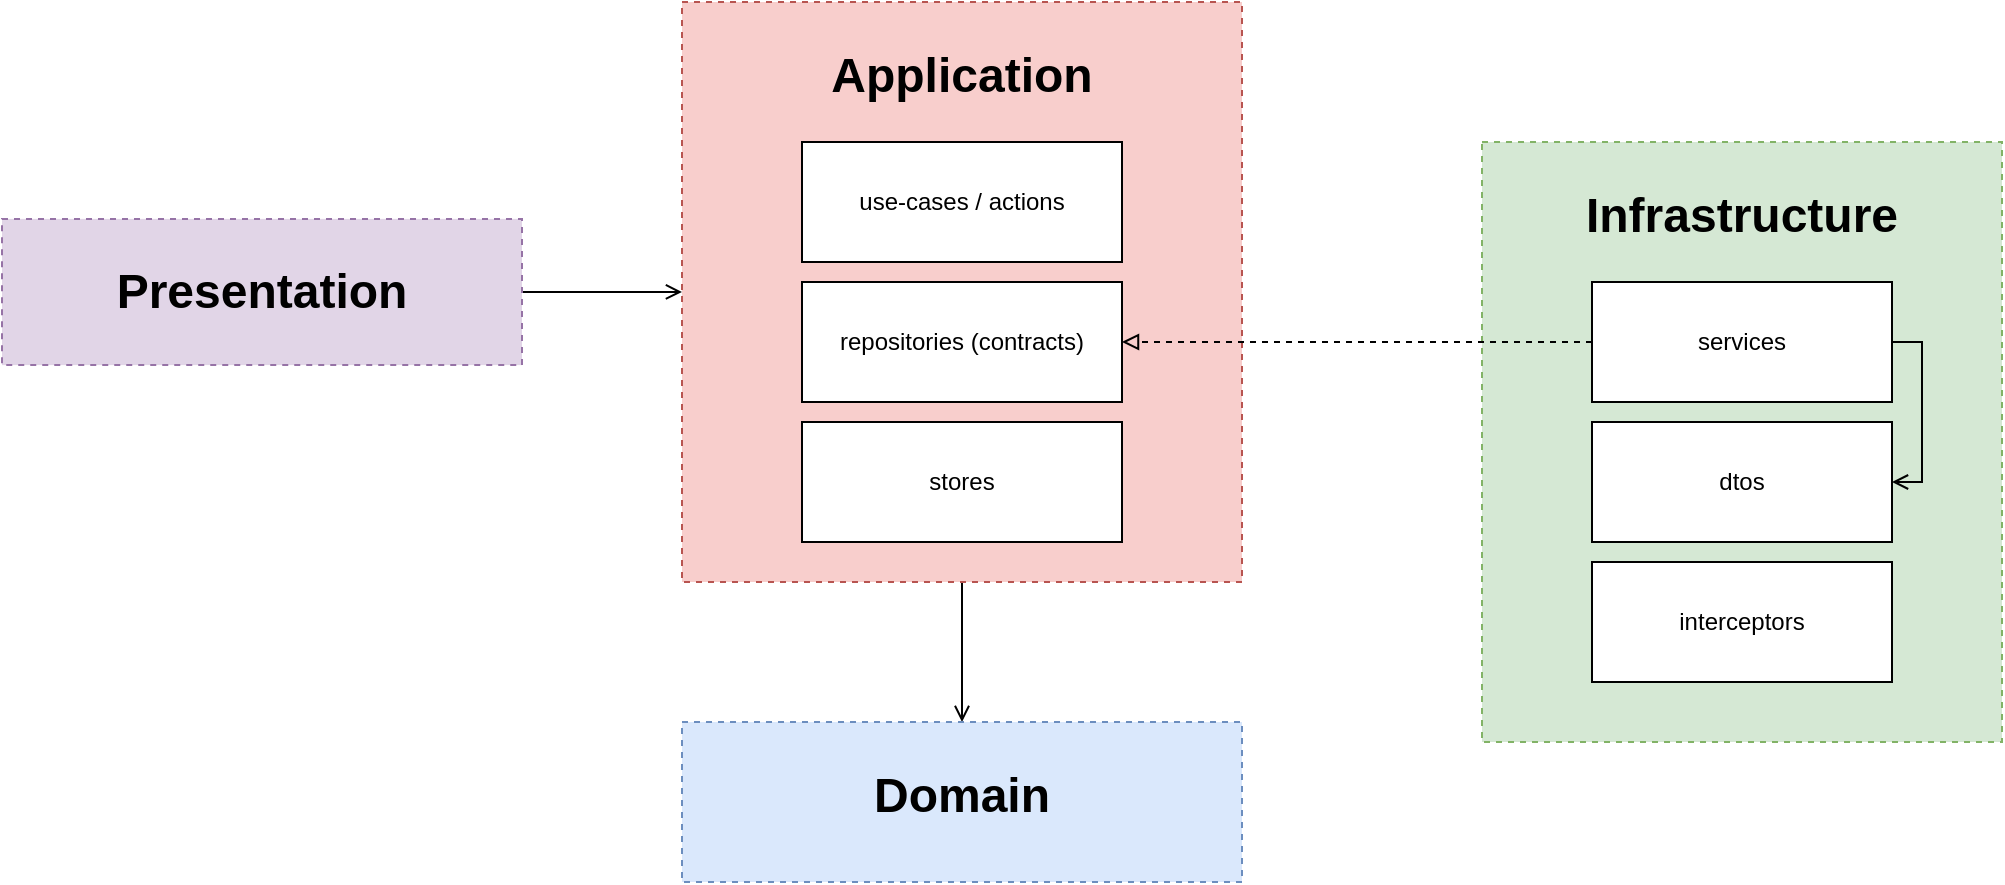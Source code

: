 <mxfile version="24.7.12">
  <diagram name="Страница — 1" id="ZSIhrVeTuiQ9-cP_6eAV">
    <mxGraphModel dx="2034" dy="805" grid="1" gridSize="10" guides="1" tooltips="1" connect="1" arrows="1" fold="1" page="1" pageScale="1" pageWidth="827" pageHeight="1169" math="0" shadow="0">
      <root>
        <mxCell id="0" />
        <mxCell id="1" parent="0" />
        <mxCell id="drdbW_eTKtq7JhNTjUMD-27" style="edgeStyle=orthogonalEdgeStyle;rounded=0;orthogonalLoop=1;jettySize=auto;html=1;entryX=0;entryY=0.5;entryDx=0;entryDy=0;endArrow=open;endFill=0;" parent="1" source="drdbW_eTKtq7JhNTjUMD-21" target="drdbW_eTKtq7JhNTjUMD-24" edge="1">
          <mxGeometry relative="1" as="geometry" />
        </mxCell>
        <mxCell id="drdbW_eTKtq7JhNTjUMD-26" value="" style="edgeStyle=orthogonalEdgeStyle;rounded=0;orthogonalLoop=1;jettySize=auto;html=1;endArrow=open;endFill=0;" parent="1" source="drdbW_eTKtq7JhNTjUMD-24" target="drdbW_eTKtq7JhNTjUMD-25" edge="1">
          <mxGeometry relative="1" as="geometry" />
        </mxCell>
        <mxCell id="drdbW_eTKtq7JhNTjUMD-25" value="&lt;h1&gt;Domain&lt;/h1&gt;" style="whiteSpace=wrap;html=1;verticalAlign=top;dashed=1;movable=1;resizable=1;rotatable=1;deletable=1;editable=1;locked=0;connectable=1;fillColor=#dae8fc;strokeColor=#6c8ebf;" parent="1" vertex="1">
          <mxGeometry x="280" y="830" width="280" height="80" as="geometry" />
        </mxCell>
        <mxCell id="drdbW_eTKtq7JhNTjUMD-71" value="" style="group" parent="1" vertex="1" connectable="0">
          <mxGeometry x="280" y="470" width="280" height="290" as="geometry" />
        </mxCell>
        <mxCell id="drdbW_eTKtq7JhNTjUMD-24" value="&lt;h1&gt;Application&lt;/h1&gt;" style="whiteSpace=wrap;html=1;verticalAlign=top;dashed=1;fillColor=#f8cecc;strokeColor=#b85450;" parent="drdbW_eTKtq7JhNTjUMD-71" vertex="1">
          <mxGeometry width="280" height="290" as="geometry" />
        </mxCell>
        <mxCell id="drdbW_eTKtq7JhNTjUMD-41" value="use-cases / actions" style="rounded=0;whiteSpace=wrap;html=1;" parent="drdbW_eTKtq7JhNTjUMD-71" vertex="1">
          <mxGeometry x="60" y="70" width="160" height="60" as="geometry" />
        </mxCell>
        <mxCell id="drdbW_eTKtq7JhNTjUMD-45" value="repositories (contracts)" style="rounded=0;whiteSpace=wrap;html=1;" parent="drdbW_eTKtq7JhNTjUMD-71" vertex="1">
          <mxGeometry x="60" y="140" width="160" height="60" as="geometry" />
        </mxCell>
        <mxCell id="drdbW_eTKtq7JhNTjUMD-66" value="stores" style="rounded=0;whiteSpace=wrap;html=1;" parent="drdbW_eTKtq7JhNTjUMD-71" vertex="1">
          <mxGeometry x="60" y="210" width="160" height="60" as="geometry" />
        </mxCell>
        <mxCell id="drdbW_eTKtq7JhNTjUMD-73" value="" style="group" parent="1" vertex="1" connectable="0">
          <mxGeometry x="-60" y="578.44" width="260" height="73.12" as="geometry" />
        </mxCell>
        <mxCell id="drdbW_eTKtq7JhNTjUMD-21" value="&lt;h1&gt;Presentation&lt;/h1&gt;" style="whiteSpace=wrap;html=1;verticalAlign=top;dashed=1;fillColor=#e1d5e7;strokeColor=#9673a6;" parent="drdbW_eTKtq7JhNTjUMD-73" vertex="1">
          <mxGeometry width="260" height="73.12" as="geometry" />
        </mxCell>
        <mxCell id="s9MpZ3zN8tGaRWLF2dMQ-2" value="" style="group;movable=1;resizable=1;rotatable=1;deletable=1;editable=1;locked=0;connectable=1;" parent="1" vertex="1" connectable="0">
          <mxGeometry x="680" y="540" width="260" height="300" as="geometry" />
        </mxCell>
        <mxCell id="drdbW_eTKtq7JhNTjUMD-50" value="" style="group;glass=0;rounded=0;fillColor=#d5e8d4;strokeColor=none;movable=1;resizable=1;rotatable=1;deletable=1;editable=1;locked=0;connectable=1;container=0;" parent="s9MpZ3zN8tGaRWLF2dMQ-2" vertex="1" connectable="0">
          <mxGeometry width="260" height="240" as="geometry" />
        </mxCell>
        <mxCell id="drdbW_eTKtq7JhNTjUMD-23" value="&lt;h1&gt;Infrastructure&lt;/h1&gt;" style="whiteSpace=wrap;html=1;verticalAlign=top;dashed=1;fillColor=#d5e8d4;strokeColor=#82b366;container=0;" parent="s9MpZ3zN8tGaRWLF2dMQ-2" vertex="1">
          <mxGeometry width="260" height="300" as="geometry" />
        </mxCell>
        <mxCell id="drdbW_eTKtq7JhNTjUMD-48" style="edgeStyle=orthogonalEdgeStyle;rounded=0;orthogonalLoop=1;jettySize=auto;html=1;entryX=1;entryY=0.5;entryDx=0;entryDy=0;exitX=1;exitY=0.5;exitDx=0;exitDy=0;endArrow=open;endFill=0;" parent="s9MpZ3zN8tGaRWLF2dMQ-2" source="drdbW_eTKtq7JhNTjUMD-46" target="drdbW_eTKtq7JhNTjUMD-47" edge="1">
          <mxGeometry relative="1" as="geometry">
            <Array as="points">
              <mxPoint x="220" y="100" />
              <mxPoint x="220" y="170" />
            </Array>
          </mxGeometry>
        </mxCell>
        <mxCell id="drdbW_eTKtq7JhNTjUMD-46" value="services" style="rounded=0;whiteSpace=wrap;html=1;container=0;" parent="s9MpZ3zN8tGaRWLF2dMQ-2" vertex="1">
          <mxGeometry x="55" y="70" width="150" height="60" as="geometry" />
        </mxCell>
        <mxCell id="drdbW_eTKtq7JhNTjUMD-47" value="dtos" style="rounded=0;whiteSpace=wrap;html=1;container=0;" parent="s9MpZ3zN8tGaRWLF2dMQ-2" vertex="1">
          <mxGeometry x="55" y="140" width="150" height="60" as="geometry" />
        </mxCell>
        <mxCell id="s9MpZ3zN8tGaRWLF2dMQ-1" value="interceptors" style="rounded=0;whiteSpace=wrap;html=1;container=0;" parent="s9MpZ3zN8tGaRWLF2dMQ-2" vertex="1">
          <mxGeometry x="55" y="210" width="150" height="60" as="geometry" />
        </mxCell>
        <mxCell id="drdbW_eTKtq7JhNTjUMD-28" style="edgeStyle=orthogonalEdgeStyle;rounded=0;orthogonalLoop=1;jettySize=auto;html=1;entryX=1;entryY=0.5;entryDx=0;entryDy=0;endArrow=block;endFill=0;exitX=0;exitY=0.5;exitDx=0;exitDy=0;dashed=1;" parent="1" source="drdbW_eTKtq7JhNTjUMD-46" target="drdbW_eTKtq7JhNTjUMD-45" edge="1">
          <mxGeometry relative="1" as="geometry">
            <Array as="points">
              <mxPoint x="670" y="640" />
              <mxPoint x="670" y="640" />
            </Array>
          </mxGeometry>
        </mxCell>
      </root>
    </mxGraphModel>
  </diagram>
</mxfile>
